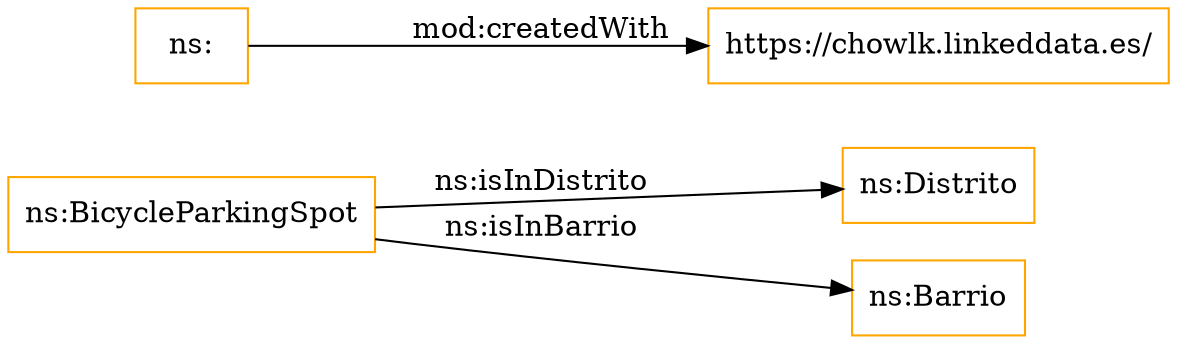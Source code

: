 digraph ar2dtool_diagram { 
rankdir=LR;
size="1501"
node [shape = rectangle, color="orange"]; "ns:Distrito" "ns:BicycleParkingSpot" "ns:Barrio" ; /*classes style*/
	"ns:" -> "https://chowlk.linkeddata.es/" [ label = "mod:createdWith" ];
	"ns:BicycleParkingSpot" -> "ns:Distrito" [ label = "ns:isInDistrito" ];
	"ns:BicycleParkingSpot" -> "ns:Barrio" [ label = "ns:isInBarrio" ];

}
